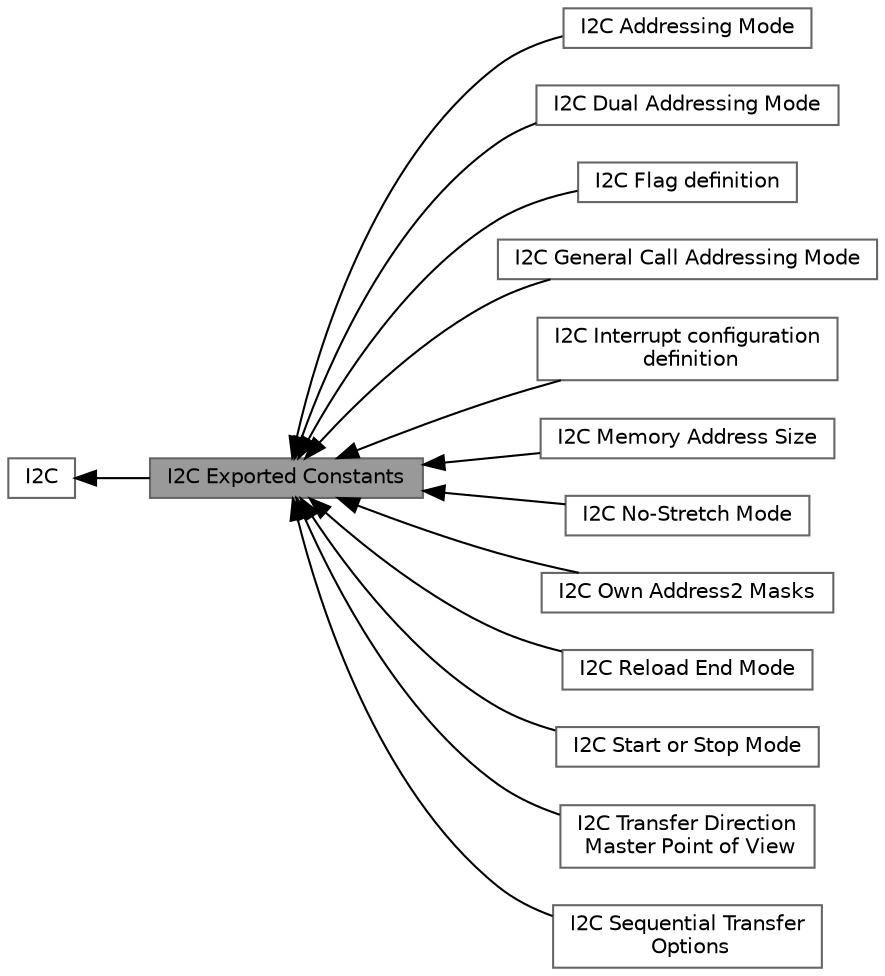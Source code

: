 digraph "I2C Exported Constants"
{
 // LATEX_PDF_SIZE
  bgcolor="transparent";
  edge [fontname=Helvetica,fontsize=10,labelfontname=Helvetica,labelfontsize=10];
  node [fontname=Helvetica,fontsize=10,shape=box,height=0.2,width=0.4];
  rankdir=LR;
  Node2 [id="Node000002",label="I2C",height=0.2,width=0.4,color="grey40", fillcolor="white", style="filled",URL="$group___i2_c.html",tooltip="I2C HAL module driver."];
  Node4 [id="Node000004",label="I2C Addressing Mode",height=0.2,width=0.4,color="grey40", fillcolor="white", style="filled",URL="$group___i2_c___a_d_d_r_e_s_s_i_n_g___m_o_d_e.html",tooltip=" "];
  Node5 [id="Node000005",label="I2C Dual Addressing Mode",height=0.2,width=0.4,color="grey40", fillcolor="white", style="filled",URL="$group___i2_c___d_u_a_l___a_d_d_r_e_s_s_i_n_g___m_o_d_e.html",tooltip=" "];
  Node1 [id="Node000001",label="I2C Exported Constants",height=0.2,width=0.4,color="gray40", fillcolor="grey60", style="filled", fontcolor="black",tooltip=" "];
  Node14 [id="Node000014",label="I2C Flag definition",height=0.2,width=0.4,color="grey40", fillcolor="white", style="filled",URL="$group___i2_c___flag__definition.html",tooltip=" "];
  Node7 [id="Node000007",label="I2C General Call Addressing Mode",height=0.2,width=0.4,color="grey40", fillcolor="white", style="filled",URL="$group___i2_c___g_e_n_e_r_a_l___c_a_l_l___a_d_d_r_e_s_s_i_n_g___m_o_d_e.html",tooltip=" "];
  Node13 [id="Node000013",label="I2C Interrupt configuration\l definition",height=0.2,width=0.4,color="grey40", fillcolor="white", style="filled",URL="$group___i2_c___interrupt__configuration__definition.html",tooltip="I2C Interrupt definition Elements values convention: 0xXXXXXXXX."];
  Node9 [id="Node000009",label="I2C Memory Address Size",height=0.2,width=0.4,color="grey40", fillcolor="white", style="filled",URL="$group___i2_c___m_e_m_o_r_y___a_d_d_r_e_s_s___s_i_z_e.html",tooltip=" "];
  Node8 [id="Node000008",label="I2C No-Stretch Mode",height=0.2,width=0.4,color="grey40", fillcolor="white", style="filled",URL="$group___i2_c___n_o_s_t_r_e_t_c_h___m_o_d_e.html",tooltip=" "];
  Node6 [id="Node000006",label="I2C Own Address2 Masks",height=0.2,width=0.4,color="grey40", fillcolor="white", style="filled",URL="$group___i2_c___o_w_n___a_d_d_r_e_s_s2___m_a_s_k_s.html",tooltip=" "];
  Node11 [id="Node000011",label="I2C Reload End Mode",height=0.2,width=0.4,color="grey40", fillcolor="white", style="filled",URL="$group___i2_c___r_e_l_o_a_d___e_n_d___m_o_d_e.html",tooltip=" "];
  Node12 [id="Node000012",label="I2C Start or Stop Mode",height=0.2,width=0.4,color="grey40", fillcolor="white", style="filled",URL="$group___i2_c___s_t_a_r_t___s_t_o_p___m_o_d_e.html",tooltip=" "];
  Node10 [id="Node000010",label="I2C Transfer Direction\l Master Point of View",height=0.2,width=0.4,color="grey40", fillcolor="white", style="filled",URL="$group___i2_c___x_f_e_r_d_i_r_e_c_t_i_o_n.html",tooltip=" "];
  Node3 [id="Node000003",label="I2C Sequential Transfer\l Options",height=0.2,width=0.4,color="grey40", fillcolor="white", style="filled",URL="$group___i2_c___x_f_e_r_o_p_t_i_o_n_s.html",tooltip=" "];
  Node2->Node1 [shape=plaintext, dir="back", style="solid"];
  Node1->Node3 [shape=plaintext, dir="back", style="solid"];
  Node1->Node4 [shape=plaintext, dir="back", style="solid"];
  Node1->Node5 [shape=plaintext, dir="back", style="solid"];
  Node1->Node6 [shape=plaintext, dir="back", style="solid"];
  Node1->Node7 [shape=plaintext, dir="back", style="solid"];
  Node1->Node8 [shape=plaintext, dir="back", style="solid"];
  Node1->Node9 [shape=plaintext, dir="back", style="solid"];
  Node1->Node10 [shape=plaintext, dir="back", style="solid"];
  Node1->Node11 [shape=plaintext, dir="back", style="solid"];
  Node1->Node12 [shape=plaintext, dir="back", style="solid"];
  Node1->Node13 [shape=plaintext, dir="back", style="solid"];
  Node1->Node14 [shape=plaintext, dir="back", style="solid"];
}
